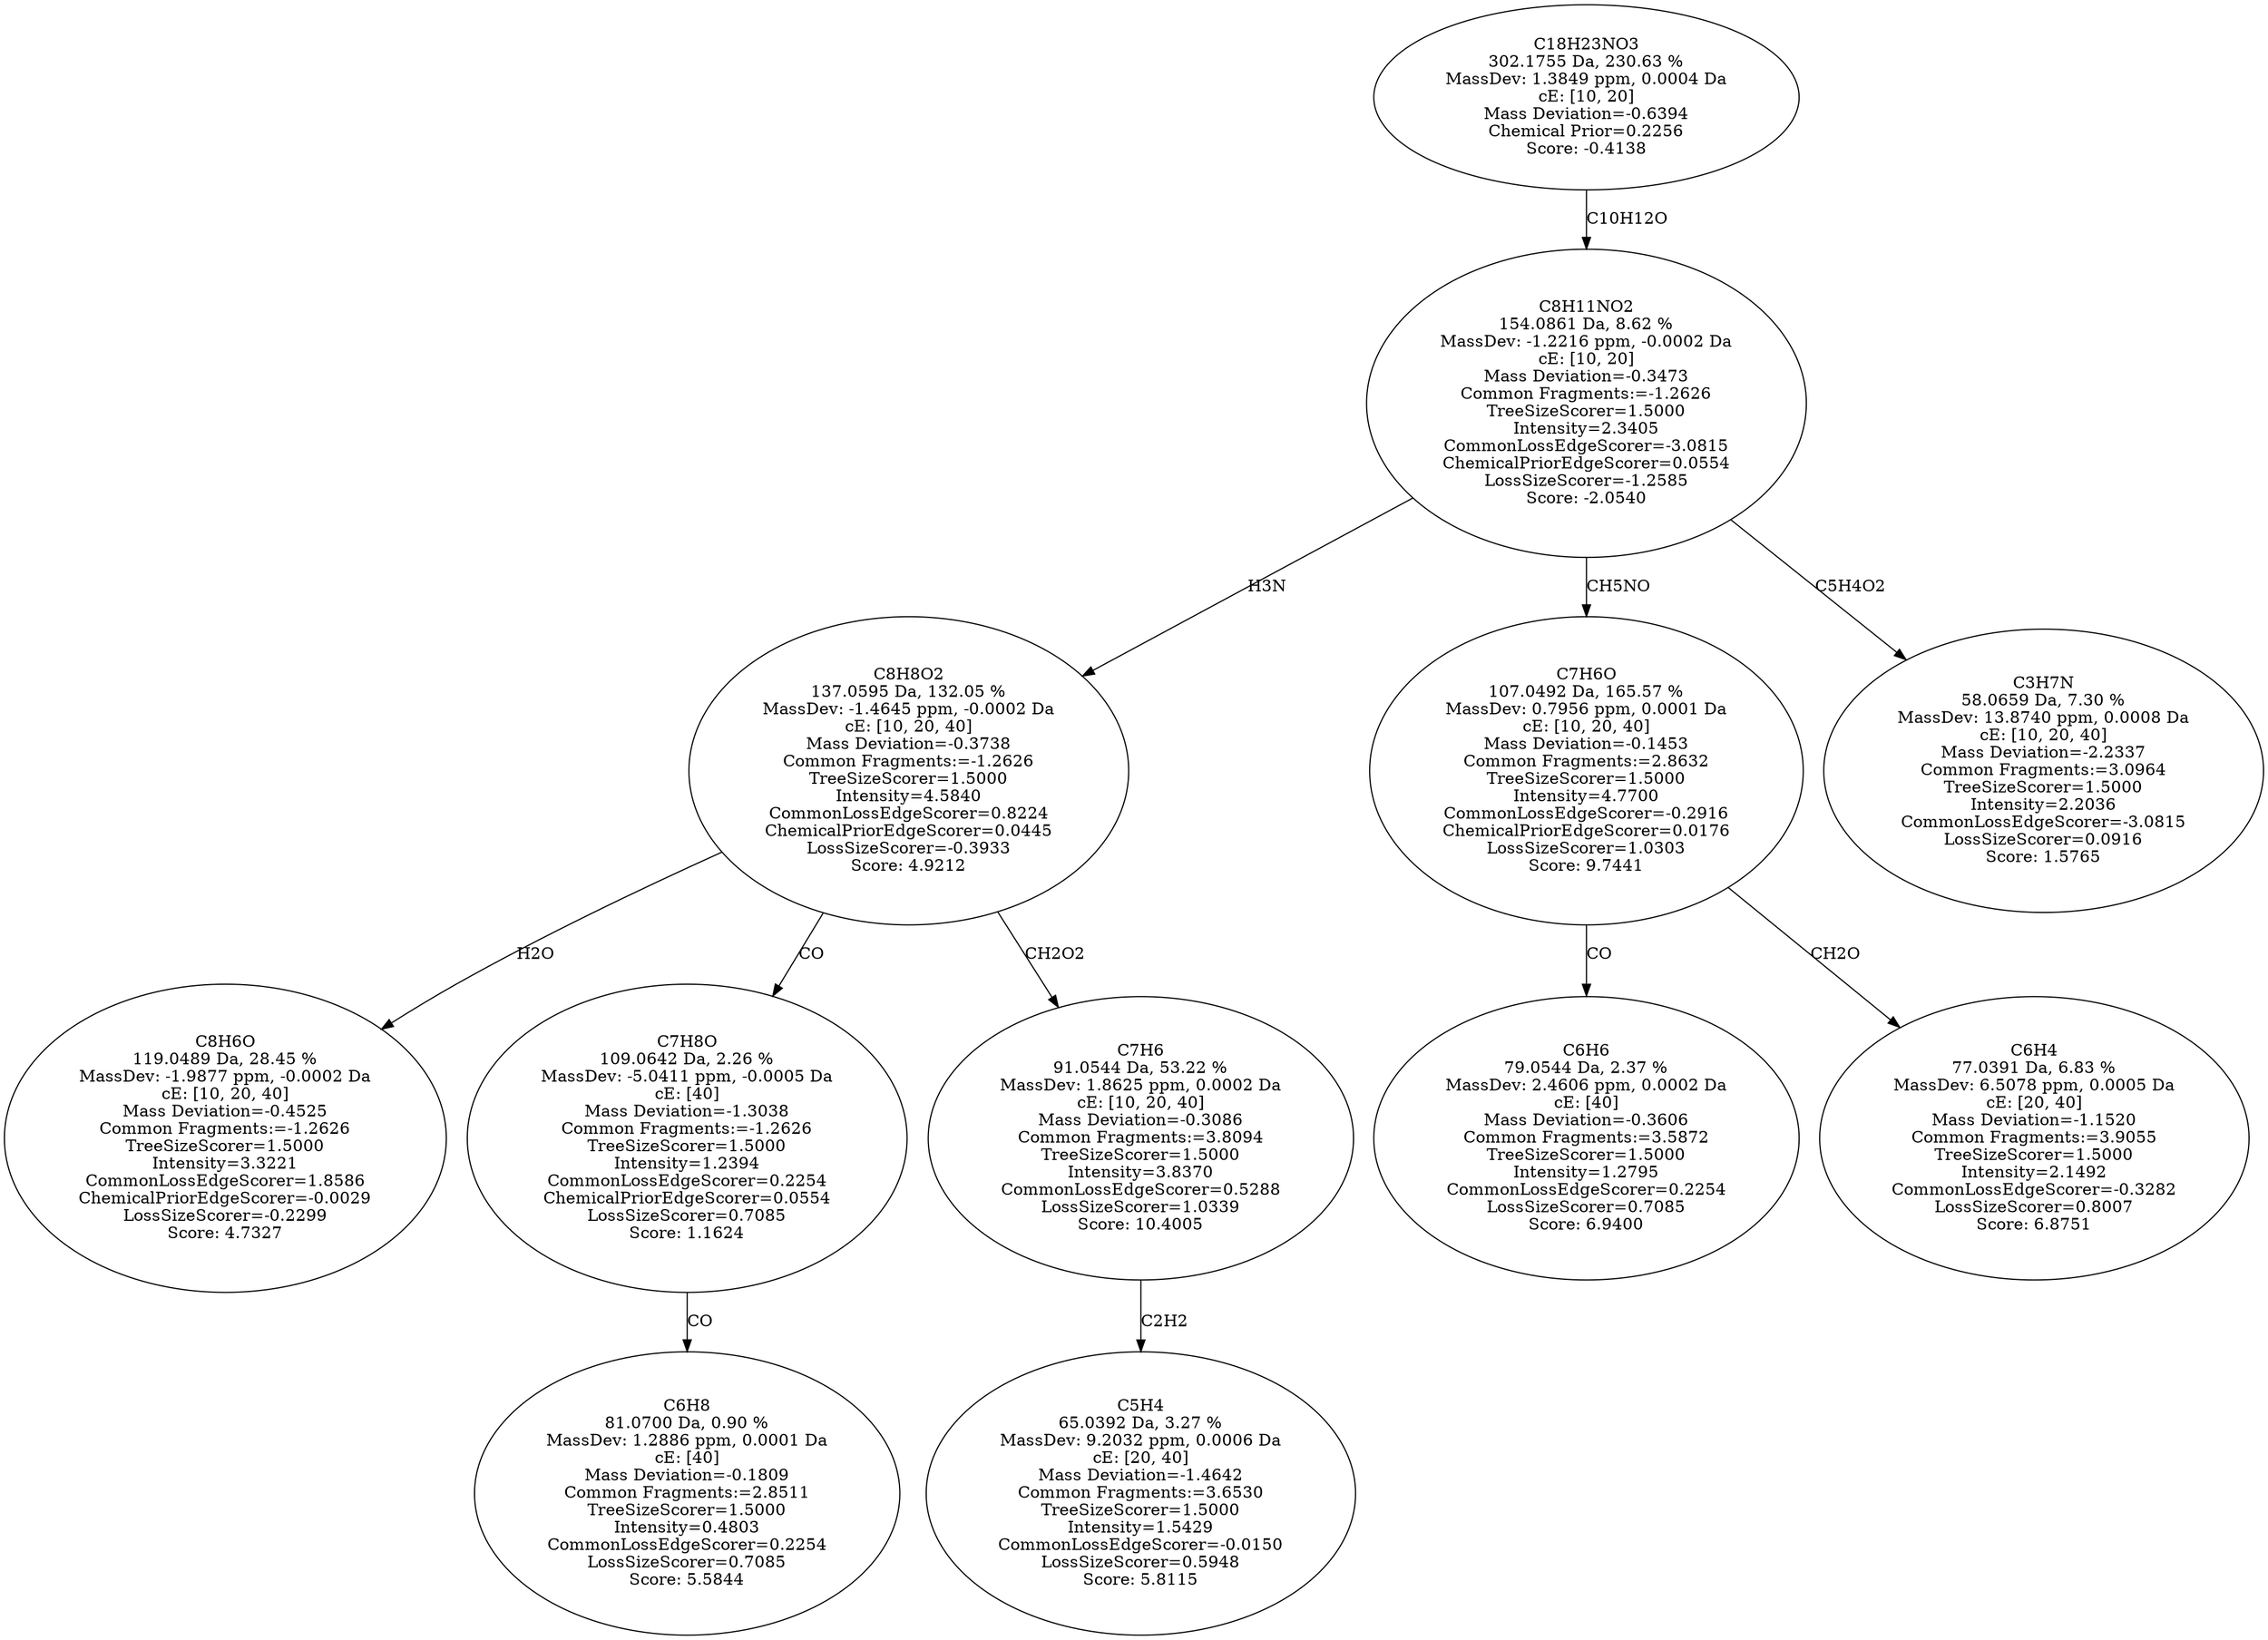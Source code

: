 strict digraph {
v1 [label="C8H6O\n119.0489 Da, 28.45 %\nMassDev: -1.9877 ppm, -0.0002 Da\ncE: [10, 20, 40]\nMass Deviation=-0.4525\nCommon Fragments:=-1.2626\nTreeSizeScorer=1.5000\nIntensity=3.3221\nCommonLossEdgeScorer=1.8586\nChemicalPriorEdgeScorer=-0.0029\nLossSizeScorer=-0.2299\nScore: 4.7327"];
v2 [label="C6H8\n81.0700 Da, 0.90 %\nMassDev: 1.2886 ppm, 0.0001 Da\ncE: [40]\nMass Deviation=-0.1809\nCommon Fragments:=2.8511\nTreeSizeScorer=1.5000\nIntensity=0.4803\nCommonLossEdgeScorer=0.2254\nLossSizeScorer=0.7085\nScore: 5.5844"];
v3 [label="C7H8O\n109.0642 Da, 2.26 %\nMassDev: -5.0411 ppm, -0.0005 Da\ncE: [40]\nMass Deviation=-1.3038\nCommon Fragments:=-1.2626\nTreeSizeScorer=1.5000\nIntensity=1.2394\nCommonLossEdgeScorer=0.2254\nChemicalPriorEdgeScorer=0.0554\nLossSizeScorer=0.7085\nScore: 1.1624"];
v4 [label="C5H4\n65.0392 Da, 3.27 %\nMassDev: 9.2032 ppm, 0.0006 Da\ncE: [20, 40]\nMass Deviation=-1.4642\nCommon Fragments:=3.6530\nTreeSizeScorer=1.5000\nIntensity=1.5429\nCommonLossEdgeScorer=-0.0150\nLossSizeScorer=0.5948\nScore: 5.8115"];
v5 [label="C7H6\n91.0544 Da, 53.22 %\nMassDev: 1.8625 ppm, 0.0002 Da\ncE: [10, 20, 40]\nMass Deviation=-0.3086\nCommon Fragments:=3.8094\nTreeSizeScorer=1.5000\nIntensity=3.8370\nCommonLossEdgeScorer=0.5288\nLossSizeScorer=1.0339\nScore: 10.4005"];
v6 [label="C8H8O2\n137.0595 Da, 132.05 %\nMassDev: -1.4645 ppm, -0.0002 Da\ncE: [10, 20, 40]\nMass Deviation=-0.3738\nCommon Fragments:=-1.2626\nTreeSizeScorer=1.5000\nIntensity=4.5840\nCommonLossEdgeScorer=0.8224\nChemicalPriorEdgeScorer=0.0445\nLossSizeScorer=-0.3933\nScore: 4.9212"];
v7 [label="C6H6\n79.0544 Da, 2.37 %\nMassDev: 2.4606 ppm, 0.0002 Da\ncE: [40]\nMass Deviation=-0.3606\nCommon Fragments:=3.5872\nTreeSizeScorer=1.5000\nIntensity=1.2795\nCommonLossEdgeScorer=0.2254\nLossSizeScorer=0.7085\nScore: 6.9400"];
v8 [label="C6H4\n77.0391 Da, 6.83 %\nMassDev: 6.5078 ppm, 0.0005 Da\ncE: [20, 40]\nMass Deviation=-1.1520\nCommon Fragments:=3.9055\nTreeSizeScorer=1.5000\nIntensity=2.1492\nCommonLossEdgeScorer=-0.3282\nLossSizeScorer=0.8007\nScore: 6.8751"];
v9 [label="C7H6O\n107.0492 Da, 165.57 %\nMassDev: 0.7956 ppm, 0.0001 Da\ncE: [10, 20, 40]\nMass Deviation=-0.1453\nCommon Fragments:=2.8632\nTreeSizeScorer=1.5000\nIntensity=4.7700\nCommonLossEdgeScorer=-0.2916\nChemicalPriorEdgeScorer=0.0176\nLossSizeScorer=1.0303\nScore: 9.7441"];
v10 [label="C3H7N\n58.0659 Da, 7.30 %\nMassDev: 13.8740 ppm, 0.0008 Da\ncE: [10, 20, 40]\nMass Deviation=-2.2337\nCommon Fragments:=3.0964\nTreeSizeScorer=1.5000\nIntensity=2.2036\nCommonLossEdgeScorer=-3.0815\nLossSizeScorer=0.0916\nScore: 1.5765"];
v11 [label="C8H11NO2\n154.0861 Da, 8.62 %\nMassDev: -1.2216 ppm, -0.0002 Da\ncE: [10, 20]\nMass Deviation=-0.3473\nCommon Fragments:=-1.2626\nTreeSizeScorer=1.5000\nIntensity=2.3405\nCommonLossEdgeScorer=-3.0815\nChemicalPriorEdgeScorer=0.0554\nLossSizeScorer=-1.2585\nScore: -2.0540"];
v12 [label="C18H23NO3\n302.1755 Da, 230.63 %\nMassDev: 1.3849 ppm, 0.0004 Da\ncE: [10, 20]\nMass Deviation=-0.6394\nChemical Prior=0.2256\nScore: -0.4138"];
v6 -> v1 [label="H2O"];
v3 -> v2 [label="CO"];
v6 -> v3 [label="CO"];
v5 -> v4 [label="C2H2"];
v6 -> v5 [label="CH2O2"];
v11 -> v6 [label="H3N"];
v9 -> v7 [label="CO"];
v9 -> v8 [label="CH2O"];
v11 -> v9 [label="CH5NO"];
v11 -> v10 [label="C5H4O2"];
v12 -> v11 [label="C10H12O"];
}